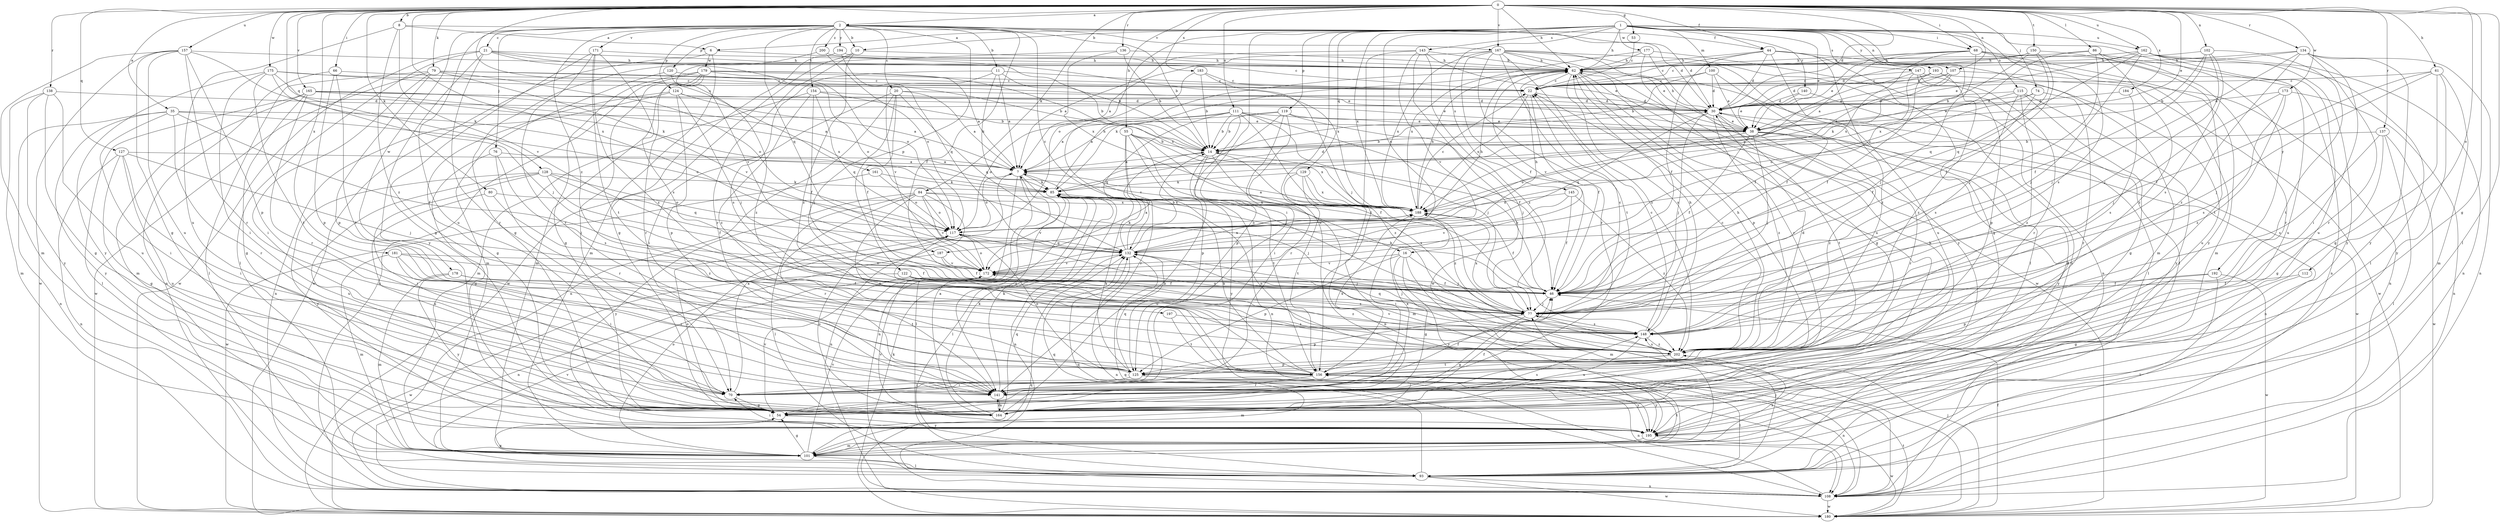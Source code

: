 strict digraph  {
0;
1;
2;
6;
7;
8;
10;
11;
14;
16;
20;
21;
22;
30;
35;
38;
44;
46;
53;
54;
55;
61;
62;
66;
68;
70;
74;
76;
77;
79;
80;
84;
85;
86;
93;
100;
101;
102;
107;
108;
111;
112;
115;
117;
119;
120;
122;
124;
125;
127;
128;
129;
132;
134;
136;
137;
138;
140;
141;
143;
145;
147;
148;
150;
154;
156;
157;
161;
162;
164;
165;
167;
171;
172;
173;
175;
177;
178;
179;
180;
181;
183;
184;
187;
188;
192;
193;
194;
195;
197;
200;
202;
0 -> 2  [label=a];
0 -> 8  [label=b];
0 -> 30  [label=d];
0 -> 35  [label=e];
0 -> 38  [label=e];
0 -> 44  [label=f];
0 -> 53  [label=g];
0 -> 54  [label=g];
0 -> 55  [label=h];
0 -> 61  [label=h];
0 -> 62  [label=h];
0 -> 66  [label=i];
0 -> 68  [label=i];
0 -> 74  [label=j];
0 -> 79  [label=k];
0 -> 80  [label=k];
0 -> 84  [label=k];
0 -> 86  [label=l];
0 -> 93  [label=l];
0 -> 102  [label=n];
0 -> 107  [label=n];
0 -> 111  [label=o];
0 -> 112  [label=o];
0 -> 127  [label=q];
0 -> 128  [label=q];
0 -> 134  [label=r];
0 -> 136  [label=r];
0 -> 137  [label=r];
0 -> 138  [label=r];
0 -> 150  [label=t];
0 -> 157  [label=u];
0 -> 161  [label=u];
0 -> 162  [label=u];
0 -> 165  [label=v];
0 -> 167  [label=v];
0 -> 173  [label=w];
0 -> 175  [label=w];
0 -> 181  [label=x];
0 -> 183  [label=x];
0 -> 184  [label=x];
0 -> 187  [label=x];
1 -> 6  [label=a];
1 -> 10  [label=b];
1 -> 16  [label=c];
1 -> 38  [label=e];
1 -> 62  [label=h];
1 -> 68  [label=i];
1 -> 70  [label=i];
1 -> 100  [label=m];
1 -> 107  [label=n];
1 -> 115  [label=o];
1 -> 117  [label=o];
1 -> 119  [label=p];
1 -> 129  [label=q];
1 -> 140  [label=r];
1 -> 143  [label=s];
1 -> 145  [label=s];
1 -> 147  [label=s];
1 -> 148  [label=s];
1 -> 162  [label=u];
1 -> 164  [label=u];
1 -> 177  [label=w];
1 -> 187  [label=x];
1 -> 188  [label=x];
1 -> 192  [label=y];
1 -> 193  [label=y];
2 -> 10  [label=b];
2 -> 11  [label=b];
2 -> 14  [label=b];
2 -> 16  [label=c];
2 -> 20  [label=c];
2 -> 21  [label=c];
2 -> 30  [label=d];
2 -> 44  [label=f];
2 -> 46  [label=f];
2 -> 76  [label=j];
2 -> 120  [label=p];
2 -> 122  [label=p];
2 -> 124  [label=p];
2 -> 132  [label=q];
2 -> 154  [label=t];
2 -> 164  [label=u];
2 -> 167  [label=v];
2 -> 171  [label=v];
2 -> 178  [label=w];
2 -> 194  [label=y];
2 -> 197  [label=z];
2 -> 200  [label=z];
6 -> 101  [label=m];
6 -> 179  [label=w];
6 -> 180  [label=w];
6 -> 188  [label=x];
7 -> 85  [label=k];
7 -> 93  [label=l];
7 -> 108  [label=n];
7 -> 117  [label=o];
7 -> 141  [label=r];
8 -> 6  [label=a];
8 -> 30  [label=d];
8 -> 164  [label=u];
8 -> 172  [label=v];
8 -> 202  [label=z];
10 -> 62  [label=h];
10 -> 141  [label=r];
10 -> 180  [label=w];
10 -> 202  [label=z];
11 -> 7  [label=a];
11 -> 14  [label=b];
11 -> 22  [label=c];
11 -> 85  [label=k];
11 -> 148  [label=s];
11 -> 172  [label=v];
14 -> 7  [label=a];
14 -> 108  [label=n];
14 -> 148  [label=s];
14 -> 156  [label=t];
14 -> 195  [label=y];
16 -> 54  [label=g];
16 -> 77  [label=j];
16 -> 101  [label=m];
16 -> 125  [label=p];
16 -> 172  [label=v];
16 -> 195  [label=y];
20 -> 7  [label=a];
20 -> 30  [label=d];
20 -> 46  [label=f];
20 -> 70  [label=i];
20 -> 77  [label=j];
20 -> 108  [label=n];
20 -> 132  [label=q];
21 -> 14  [label=b];
21 -> 22  [label=c];
21 -> 62  [label=h];
21 -> 93  [label=l];
21 -> 117  [label=o];
21 -> 141  [label=r];
21 -> 180  [label=w];
21 -> 195  [label=y];
22 -> 30  [label=d];
22 -> 46  [label=f];
22 -> 188  [label=x];
30 -> 38  [label=e];
30 -> 62  [label=h];
30 -> 77  [label=j];
30 -> 132  [label=q];
30 -> 156  [label=t];
30 -> 180  [label=w];
30 -> 202  [label=z];
35 -> 38  [label=e];
35 -> 46  [label=f];
35 -> 70  [label=i];
35 -> 108  [label=n];
35 -> 117  [label=o];
35 -> 141  [label=r];
35 -> 195  [label=y];
38 -> 14  [label=b];
38 -> 46  [label=f];
38 -> 77  [label=j];
38 -> 108  [label=n];
38 -> 117  [label=o];
38 -> 141  [label=r];
38 -> 195  [label=y];
38 -> 202  [label=z];
44 -> 22  [label=c];
44 -> 30  [label=d];
44 -> 46  [label=f];
44 -> 54  [label=g];
44 -> 62  [label=h];
44 -> 101  [label=m];
44 -> 164  [label=u];
44 -> 202  [label=z];
46 -> 14  [label=b];
46 -> 77  [label=j];
46 -> 85  [label=k];
53 -> 22  [label=c];
54 -> 46  [label=f];
54 -> 62  [label=h];
54 -> 117  [label=o];
54 -> 148  [label=s];
54 -> 172  [label=v];
54 -> 195  [label=y];
55 -> 14  [label=b];
55 -> 46  [label=f];
55 -> 77  [label=j];
55 -> 108  [label=n];
55 -> 125  [label=p];
55 -> 141  [label=r];
55 -> 188  [label=x];
61 -> 22  [label=c];
61 -> 46  [label=f];
61 -> 54  [label=g];
61 -> 77  [label=j];
61 -> 101  [label=m];
61 -> 195  [label=y];
62 -> 22  [label=c];
62 -> 54  [label=g];
62 -> 85  [label=k];
62 -> 93  [label=l];
62 -> 125  [label=p];
62 -> 141  [label=r];
62 -> 148  [label=s];
62 -> 172  [label=v];
66 -> 22  [label=c];
66 -> 108  [label=n];
66 -> 125  [label=p];
66 -> 156  [label=t];
68 -> 7  [label=a];
68 -> 38  [label=e];
68 -> 62  [label=h];
68 -> 77  [label=j];
68 -> 101  [label=m];
68 -> 108  [label=n];
68 -> 188  [label=x];
68 -> 195  [label=y];
70 -> 7  [label=a];
70 -> 46  [label=f];
70 -> 54  [label=g];
74 -> 30  [label=d];
74 -> 46  [label=f];
74 -> 117  [label=o];
74 -> 141  [label=r];
76 -> 7  [label=a];
76 -> 54  [label=g];
76 -> 141  [label=r];
76 -> 148  [label=s];
77 -> 22  [label=c];
77 -> 54  [label=g];
77 -> 125  [label=p];
77 -> 148  [label=s];
77 -> 188  [label=x];
79 -> 14  [label=b];
79 -> 22  [label=c];
79 -> 70  [label=i];
79 -> 93  [label=l];
79 -> 117  [label=o];
79 -> 125  [label=p];
79 -> 172  [label=v];
79 -> 180  [label=w];
80 -> 164  [label=u];
80 -> 188  [label=x];
80 -> 202  [label=z];
84 -> 77  [label=j];
84 -> 93  [label=l];
84 -> 108  [label=n];
84 -> 117  [label=o];
84 -> 141  [label=r];
84 -> 156  [label=t];
84 -> 172  [label=v];
84 -> 188  [label=x];
84 -> 195  [label=y];
85 -> 30  [label=d];
85 -> 62  [label=h];
85 -> 93  [label=l];
85 -> 108  [label=n];
85 -> 172  [label=v];
85 -> 188  [label=x];
86 -> 62  [label=h];
86 -> 77  [label=j];
86 -> 141  [label=r];
86 -> 164  [label=u];
86 -> 188  [label=x];
86 -> 202  [label=z];
93 -> 54  [label=g];
93 -> 77  [label=j];
93 -> 108  [label=n];
93 -> 132  [label=q];
93 -> 172  [label=v];
93 -> 180  [label=w];
100 -> 14  [label=b];
100 -> 22  [label=c];
100 -> 30  [label=d];
100 -> 38  [label=e];
100 -> 46  [label=f];
101 -> 54  [label=g];
101 -> 93  [label=l];
101 -> 117  [label=o];
101 -> 132  [label=q];
101 -> 156  [label=t];
101 -> 172  [label=v];
101 -> 202  [label=z];
102 -> 14  [label=b];
102 -> 46  [label=f];
102 -> 62  [label=h];
102 -> 77  [label=j];
102 -> 148  [label=s];
102 -> 156  [label=t];
107 -> 7  [label=a];
107 -> 22  [label=c];
107 -> 38  [label=e];
107 -> 85  [label=k];
107 -> 108  [label=n];
108 -> 132  [label=q];
108 -> 180  [label=w];
111 -> 7  [label=a];
111 -> 14  [label=b];
111 -> 38  [label=e];
111 -> 46  [label=f];
111 -> 77  [label=j];
111 -> 117  [label=o];
111 -> 125  [label=p];
111 -> 132  [label=q];
111 -> 202  [label=z];
112 -> 46  [label=f];
112 -> 54  [label=g];
115 -> 30  [label=d];
115 -> 38  [label=e];
115 -> 54  [label=g];
115 -> 148  [label=s];
115 -> 195  [label=y];
115 -> 202  [label=z];
117 -> 62  [label=h];
117 -> 132  [label=q];
119 -> 7  [label=a];
119 -> 14  [label=b];
119 -> 38  [label=e];
119 -> 70  [label=i];
119 -> 77  [label=j];
119 -> 141  [label=r];
119 -> 172  [label=v];
120 -> 22  [label=c];
120 -> 101  [label=m];
120 -> 202  [label=z];
122 -> 46  [label=f];
122 -> 77  [label=j];
122 -> 180  [label=w];
122 -> 202  [label=z];
124 -> 7  [label=a];
124 -> 30  [label=d];
124 -> 54  [label=g];
124 -> 77  [label=j];
124 -> 108  [label=n];
124 -> 125  [label=p];
125 -> 70  [label=i];
125 -> 85  [label=k];
125 -> 101  [label=m];
125 -> 108  [label=n];
125 -> 117  [label=o];
125 -> 132  [label=q];
125 -> 195  [label=y];
127 -> 7  [label=a];
127 -> 54  [label=g];
127 -> 70  [label=i];
127 -> 77  [label=j];
127 -> 108  [label=n];
127 -> 164  [label=u];
128 -> 46  [label=f];
128 -> 70  [label=i];
128 -> 85  [label=k];
128 -> 117  [label=o];
128 -> 132  [label=q];
128 -> 164  [label=u];
128 -> 195  [label=y];
129 -> 85  [label=k];
129 -> 101  [label=m];
129 -> 156  [label=t];
129 -> 188  [label=x];
129 -> 202  [label=z];
132 -> 7  [label=a];
132 -> 14  [label=b];
132 -> 62  [label=h];
132 -> 77  [label=j];
132 -> 85  [label=k];
132 -> 108  [label=n];
132 -> 172  [label=v];
132 -> 188  [label=x];
134 -> 22  [label=c];
134 -> 62  [label=h];
134 -> 70  [label=i];
134 -> 77  [label=j];
134 -> 108  [label=n];
134 -> 141  [label=r];
134 -> 195  [label=y];
134 -> 202  [label=z];
136 -> 14  [label=b];
136 -> 62  [label=h];
136 -> 172  [label=v];
136 -> 188  [label=x];
137 -> 14  [label=b];
137 -> 54  [label=g];
137 -> 93  [label=l];
137 -> 148  [label=s];
137 -> 180  [label=w];
138 -> 30  [label=d];
138 -> 54  [label=g];
138 -> 101  [label=m];
138 -> 164  [label=u];
138 -> 195  [label=y];
140 -> 30  [label=d];
140 -> 38  [label=e];
140 -> 195  [label=y];
141 -> 85  [label=k];
141 -> 164  [label=u];
141 -> 188  [label=x];
143 -> 7  [label=a];
143 -> 38  [label=e];
143 -> 62  [label=h];
143 -> 156  [label=t];
143 -> 172  [label=v];
143 -> 180  [label=w];
143 -> 202  [label=z];
145 -> 46  [label=f];
145 -> 172  [label=v];
145 -> 188  [label=x];
145 -> 202  [label=z];
147 -> 22  [label=c];
147 -> 46  [label=f];
147 -> 125  [label=p];
147 -> 141  [label=r];
147 -> 164  [label=u];
147 -> 188  [label=x];
148 -> 22  [label=c];
148 -> 62  [label=h];
148 -> 117  [label=o];
148 -> 132  [label=q];
148 -> 164  [label=u];
148 -> 202  [label=z];
150 -> 14  [label=b];
150 -> 30  [label=d];
150 -> 46  [label=f];
150 -> 62  [label=h];
150 -> 132  [label=q];
150 -> 156  [label=t];
154 -> 14  [label=b];
154 -> 30  [label=d];
154 -> 46  [label=f];
154 -> 101  [label=m];
154 -> 132  [label=q];
154 -> 202  [label=z];
156 -> 70  [label=i];
156 -> 85  [label=k];
156 -> 93  [label=l];
156 -> 108  [label=n];
156 -> 117  [label=o];
156 -> 141  [label=r];
156 -> 188  [label=x];
156 -> 195  [label=y];
157 -> 54  [label=g];
157 -> 62  [label=h];
157 -> 85  [label=k];
157 -> 101  [label=m];
157 -> 125  [label=p];
157 -> 141  [label=r];
157 -> 164  [label=u];
157 -> 180  [label=w];
161 -> 85  [label=k];
161 -> 117  [label=o];
161 -> 180  [label=w];
162 -> 38  [label=e];
162 -> 62  [label=h];
162 -> 77  [label=j];
162 -> 93  [label=l];
162 -> 108  [label=n];
162 -> 132  [label=q];
162 -> 164  [label=u];
162 -> 195  [label=y];
164 -> 7  [label=a];
164 -> 14  [label=b];
164 -> 30  [label=d];
164 -> 85  [label=k];
164 -> 117  [label=o];
164 -> 132  [label=q];
164 -> 141  [label=r];
165 -> 7  [label=a];
165 -> 30  [label=d];
165 -> 38  [label=e];
165 -> 54  [label=g];
165 -> 93  [label=l];
165 -> 101  [label=m];
165 -> 141  [label=r];
165 -> 188  [label=x];
167 -> 7  [label=a];
167 -> 38  [label=e];
167 -> 46  [label=f];
167 -> 62  [label=h];
167 -> 93  [label=l];
167 -> 108  [label=n];
167 -> 141  [label=r];
167 -> 156  [label=t];
167 -> 180  [label=w];
167 -> 188  [label=x];
167 -> 202  [label=z];
171 -> 54  [label=g];
171 -> 62  [label=h];
171 -> 141  [label=r];
171 -> 148  [label=s];
171 -> 156  [label=t];
171 -> 202  [label=z];
172 -> 46  [label=f];
172 -> 117  [label=o];
172 -> 148  [label=s];
173 -> 30  [label=d];
173 -> 77  [label=j];
173 -> 108  [label=n];
173 -> 148  [label=s];
173 -> 202  [label=z];
175 -> 22  [label=c];
175 -> 38  [label=e];
175 -> 70  [label=i];
175 -> 77  [label=j];
175 -> 85  [label=k];
175 -> 156  [label=t];
175 -> 195  [label=y];
177 -> 62  [label=h];
177 -> 93  [label=l];
177 -> 164  [label=u];
177 -> 188  [label=x];
177 -> 195  [label=y];
178 -> 46  [label=f];
178 -> 101  [label=m];
178 -> 156  [label=t];
178 -> 195  [label=y];
179 -> 7  [label=a];
179 -> 22  [label=c];
179 -> 54  [label=g];
179 -> 70  [label=i];
179 -> 101  [label=m];
179 -> 108  [label=n];
179 -> 117  [label=o];
179 -> 141  [label=r];
179 -> 188  [label=x];
180 -> 46  [label=f];
180 -> 77  [label=j];
180 -> 85  [label=k];
180 -> 132  [label=q];
180 -> 156  [label=t];
181 -> 46  [label=f];
181 -> 70  [label=i];
181 -> 101  [label=m];
181 -> 141  [label=r];
181 -> 172  [label=v];
183 -> 14  [label=b];
183 -> 22  [label=c];
183 -> 77  [label=j];
183 -> 108  [label=n];
184 -> 30  [label=d];
184 -> 148  [label=s];
187 -> 46  [label=f];
187 -> 108  [label=n];
187 -> 172  [label=v];
188 -> 7  [label=a];
188 -> 22  [label=c];
188 -> 46  [label=f];
188 -> 62  [label=h];
188 -> 70  [label=i];
188 -> 117  [label=o];
192 -> 46  [label=f];
192 -> 93  [label=l];
192 -> 125  [label=p];
192 -> 180  [label=w];
193 -> 22  [label=c];
193 -> 30  [label=d];
193 -> 46  [label=f];
193 -> 180  [label=w];
193 -> 202  [label=z];
194 -> 54  [label=g];
194 -> 62  [label=h];
194 -> 132  [label=q];
195 -> 70  [label=i];
195 -> 101  [label=m];
195 -> 172  [label=v];
195 -> 180  [label=w];
197 -> 148  [label=s];
197 -> 156  [label=t];
200 -> 54  [label=g];
200 -> 62  [label=h];
200 -> 117  [label=o];
202 -> 22  [label=c];
202 -> 30  [label=d];
202 -> 62  [label=h];
202 -> 125  [label=p];
202 -> 148  [label=s];
202 -> 156  [label=t];
202 -> 172  [label=v];
}
